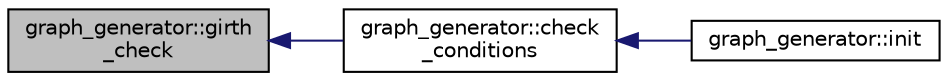 digraph "graph_generator::girth_check"
{
  edge [fontname="Helvetica",fontsize="10",labelfontname="Helvetica",labelfontsize="10"];
  node [fontname="Helvetica",fontsize="10",shape=record];
  rankdir="LR";
  Node109 [label="graph_generator::girth\l_check",height=0.2,width=0.4,color="black", fillcolor="grey75", style="filled", fontcolor="black"];
  Node109 -> Node110 [dir="back",color="midnightblue",fontsize="10",style="solid",fontname="Helvetica"];
  Node110 [label="graph_generator::check\l_conditions",height=0.2,width=0.4,color="black", fillcolor="white", style="filled",URL="$d9/d91/classgraph__generator.html#a0e74d900ad772c4f39500aa4eccbaee0"];
  Node110 -> Node111 [dir="back",color="midnightblue",fontsize="10",style="solid",fontname="Helvetica"];
  Node111 [label="graph_generator::init",height=0.2,width=0.4,color="black", fillcolor="white", style="filled",URL="$d9/d91/classgraph__generator.html#acd2ec07214d869173eb1c9ffb3ec0312"];
}
